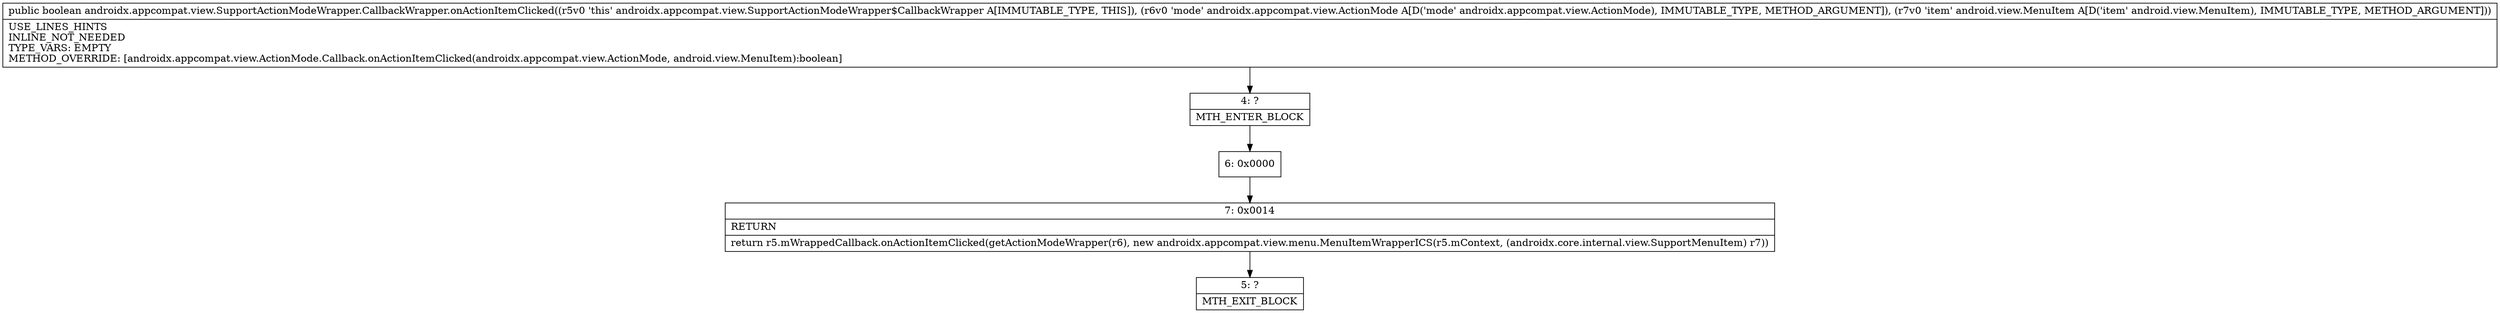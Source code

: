 digraph "CFG forandroidx.appcompat.view.SupportActionModeWrapper.CallbackWrapper.onActionItemClicked(Landroidx\/appcompat\/view\/ActionMode;Landroid\/view\/MenuItem;)Z" {
Node_4 [shape=record,label="{4\:\ ?|MTH_ENTER_BLOCK\l}"];
Node_6 [shape=record,label="{6\:\ 0x0000}"];
Node_7 [shape=record,label="{7\:\ 0x0014|RETURN\l|return r5.mWrappedCallback.onActionItemClicked(getActionModeWrapper(r6), new androidx.appcompat.view.menu.MenuItemWrapperICS(r5.mContext, (androidx.core.internal.view.SupportMenuItem) r7))\l}"];
Node_5 [shape=record,label="{5\:\ ?|MTH_EXIT_BLOCK\l}"];
MethodNode[shape=record,label="{public boolean androidx.appcompat.view.SupportActionModeWrapper.CallbackWrapper.onActionItemClicked((r5v0 'this' androidx.appcompat.view.SupportActionModeWrapper$CallbackWrapper A[IMMUTABLE_TYPE, THIS]), (r6v0 'mode' androidx.appcompat.view.ActionMode A[D('mode' androidx.appcompat.view.ActionMode), IMMUTABLE_TYPE, METHOD_ARGUMENT]), (r7v0 'item' android.view.MenuItem A[D('item' android.view.MenuItem), IMMUTABLE_TYPE, METHOD_ARGUMENT]))  | USE_LINES_HINTS\lINLINE_NOT_NEEDED\lTYPE_VARS: EMPTY\lMETHOD_OVERRIDE: [androidx.appcompat.view.ActionMode.Callback.onActionItemClicked(androidx.appcompat.view.ActionMode, android.view.MenuItem):boolean]\l}"];
MethodNode -> Node_4;Node_4 -> Node_6;
Node_6 -> Node_7;
Node_7 -> Node_5;
}

